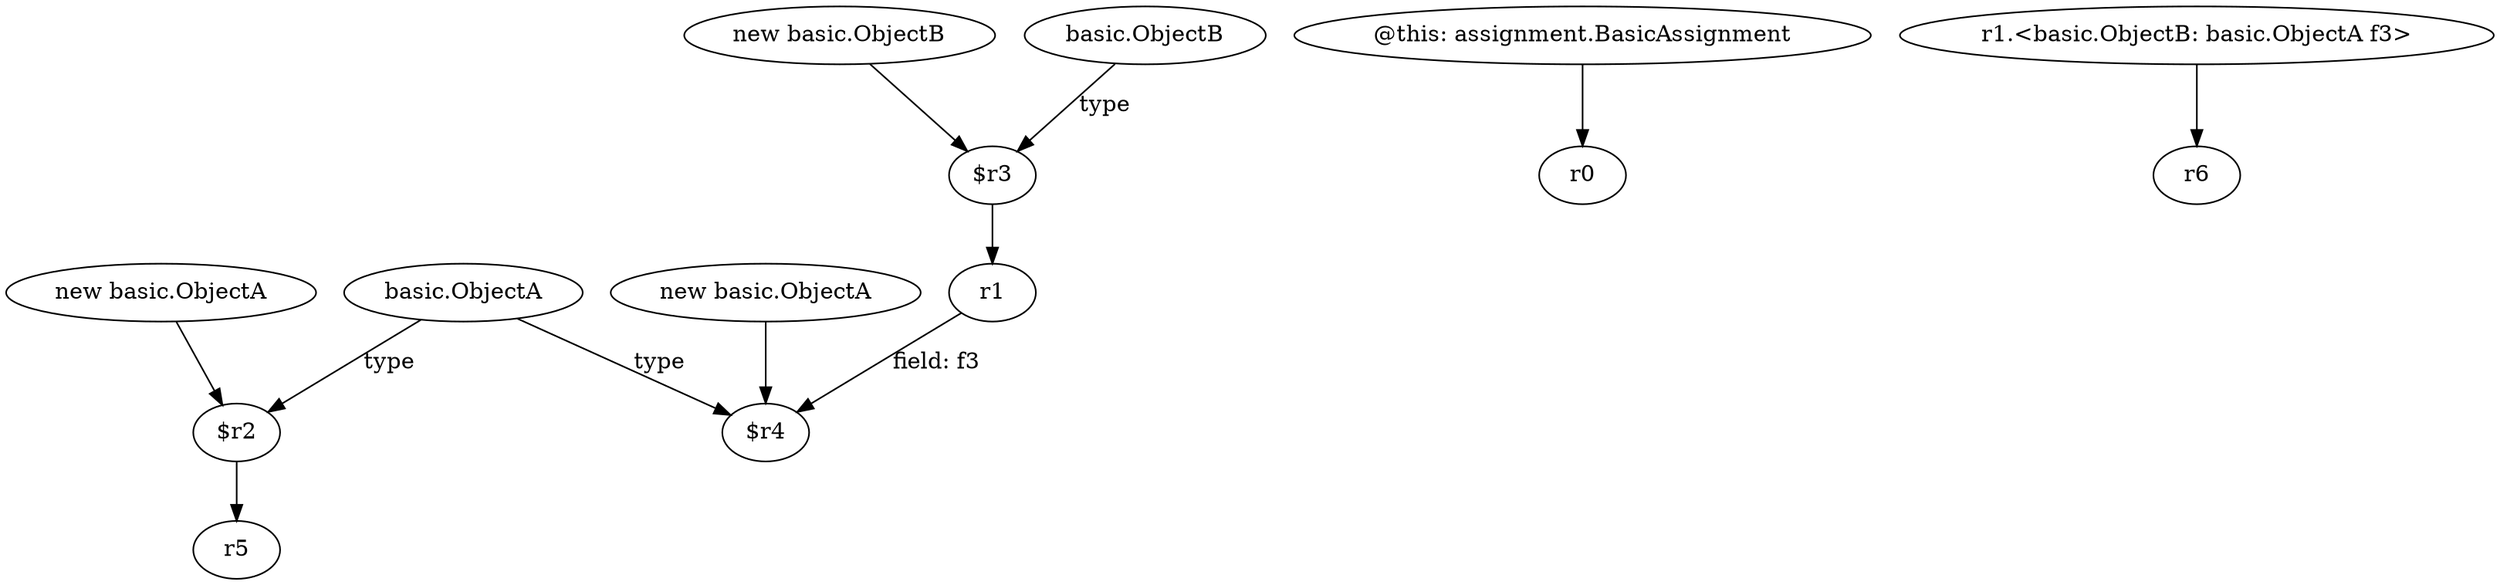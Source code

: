 digraph g {
0[label="basic.ObjectA"]
1[label="$r2"]
0->1[label="type"]
2[label="$r3"]
3[label="r1"]
2->3[label=""]
4[label="r5"]
1->4[label=""]
5[label="new basic.ObjectB"]
5->2[label=""]
6[label="$r4"]
0->6[label="type"]
7[label="@this: assignment.BasicAssignment"]
8[label="r0"]
7->8[label=""]
9[label="basic.ObjectB"]
9->2[label="type"]
10[label="new basic.ObjectA"]
10->6[label=""]
3->6[label="field: f3"]
11[label="r1.<basic.ObjectB: basic.ObjectA f3>"]
12[label="r6"]
11->12[label=""]
13[label="new basic.ObjectA"]
13->1[label=""]
}